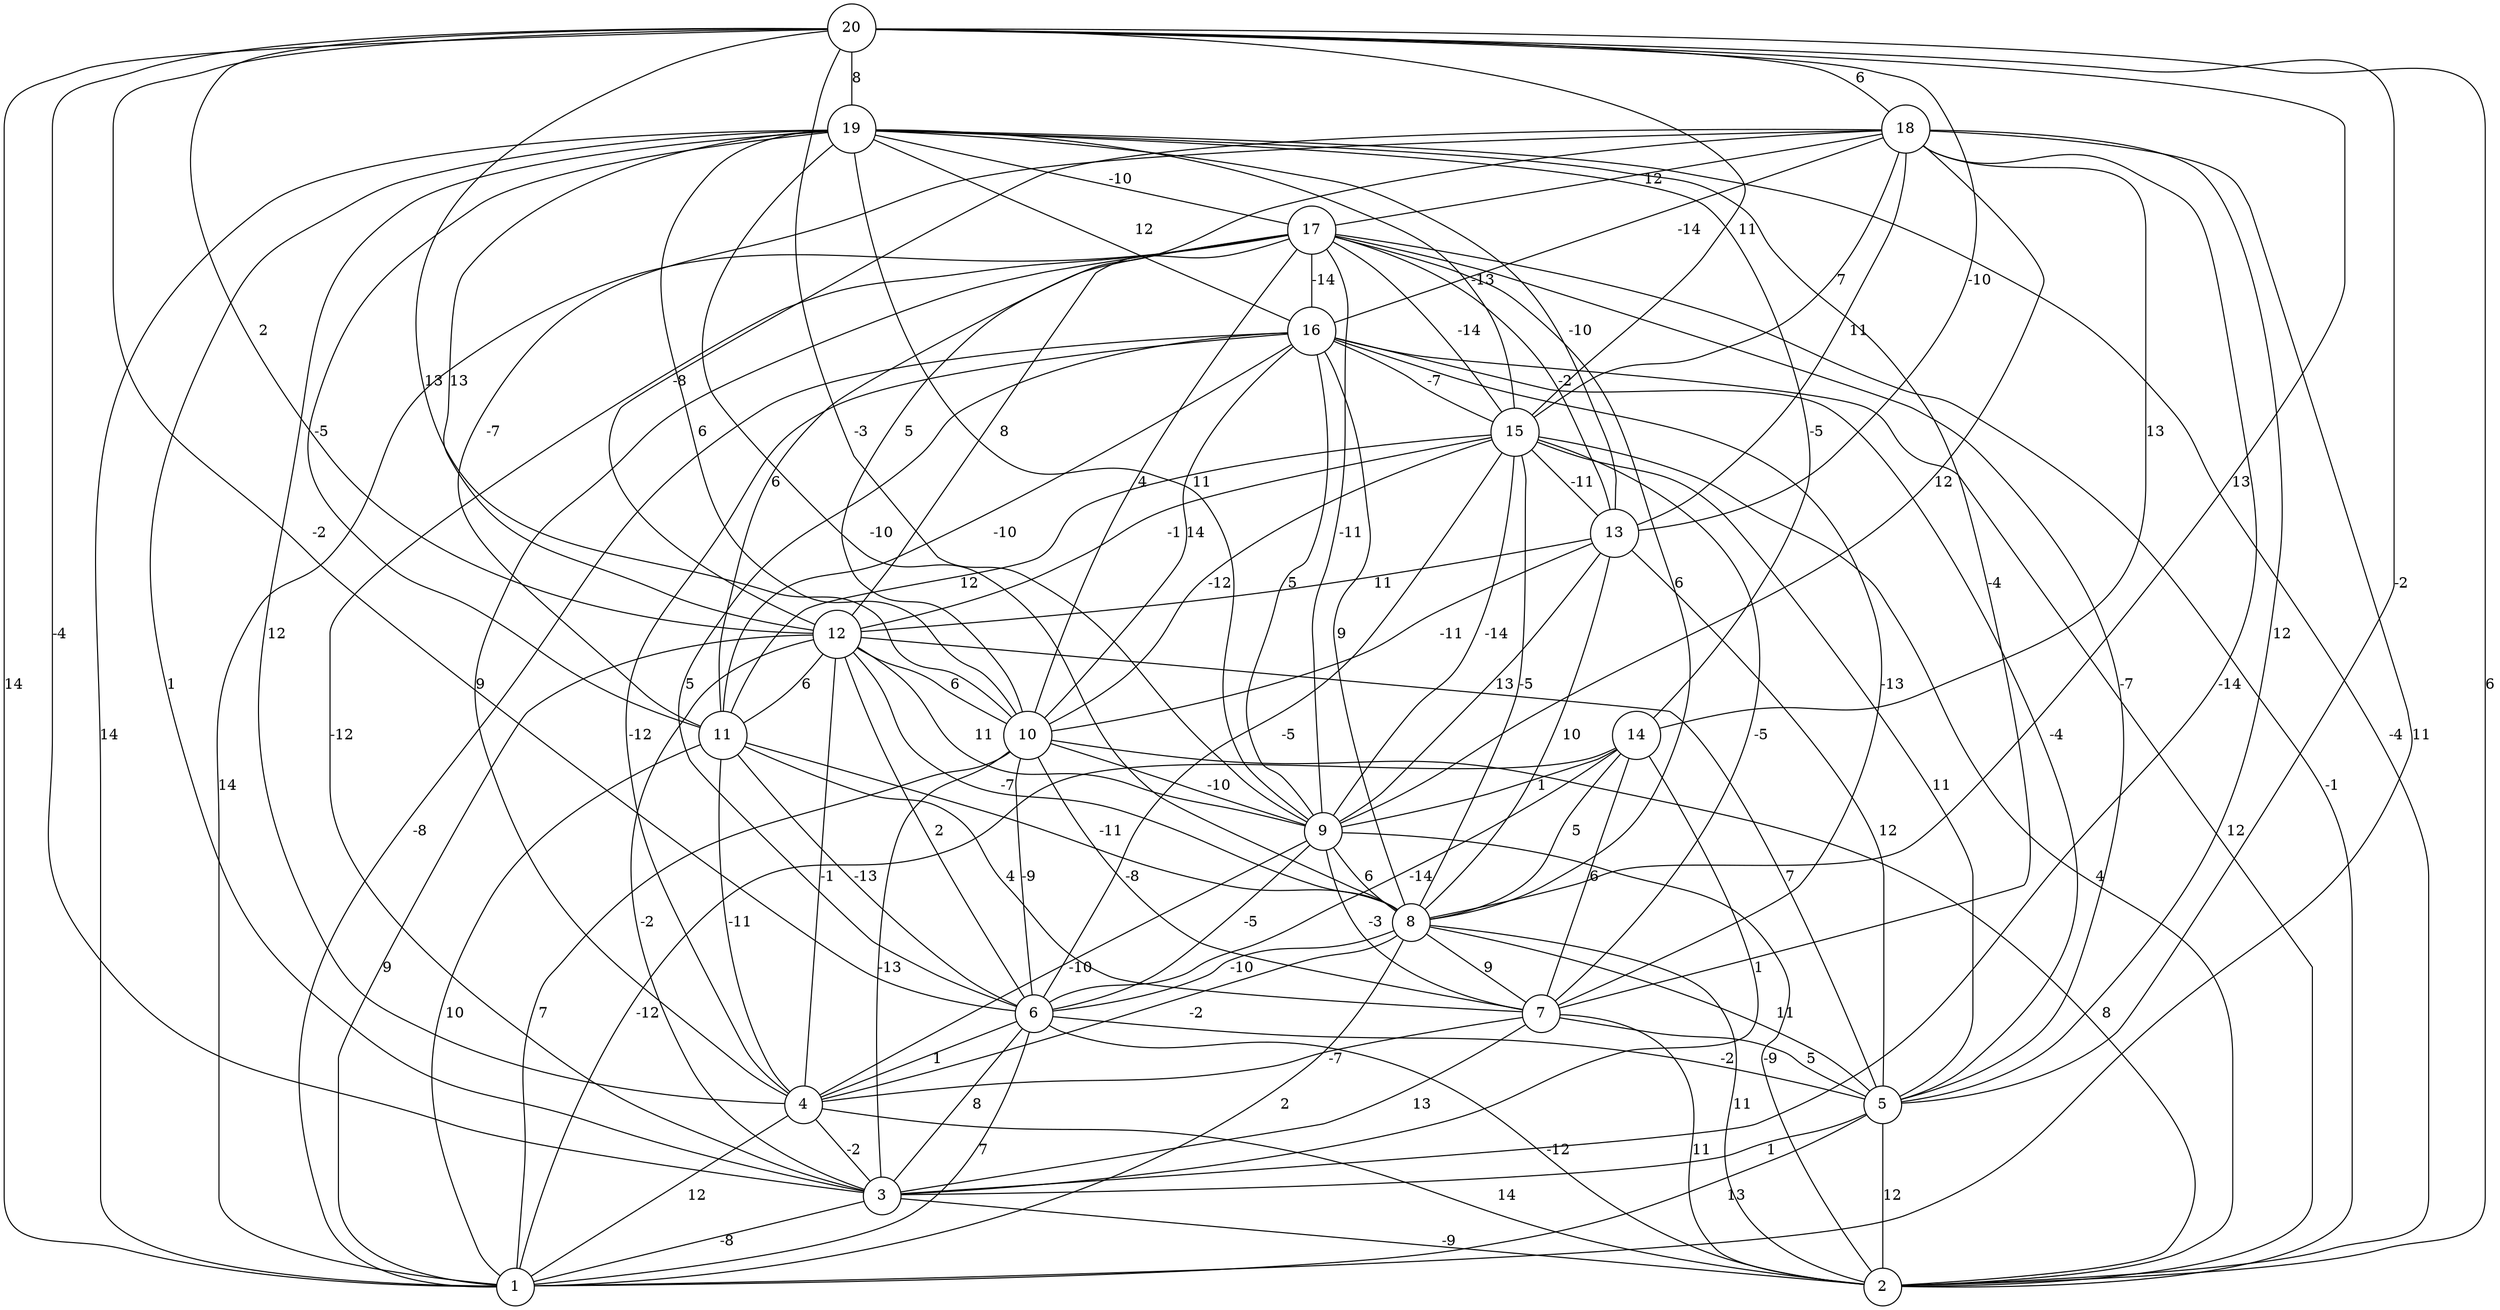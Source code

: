 graph { 
	 fontname="Helvetica,Arial,sans-serif" 
	 node [shape = circle]; 
	 20 -- 1 [label = "14"];
	 20 -- 2 [label = "6"];
	 20 -- 3 [label = "-4"];
	 20 -- 5 [label = "-2"];
	 20 -- 6 [label = "-2"];
	 20 -- 8 [label = "13"];
	 20 -- 9 [label = "-3"];
	 20 -- 10 [label = "13"];
	 20 -- 12 [label = "2"];
	 20 -- 13 [label = "-10"];
	 20 -- 15 [label = "11"];
	 20 -- 18 [label = "6"];
	 20 -- 19 [label = "8"];
	 19 -- 1 [label = "14"];
	 19 -- 2 [label = "-4"];
	 19 -- 3 [label = "1"];
	 19 -- 4 [label = "12"];
	 19 -- 7 [label = "-4"];
	 19 -- 8 [label = "-10"];
	 19 -- 9 [label = "11"];
	 19 -- 10 [label = "6"];
	 19 -- 11 [label = "-5"];
	 19 -- 12 [label = "13"];
	 19 -- 13 [label = "-10"];
	 19 -- 14 [label = "-5"];
	 19 -- 15 [label = "-13"];
	 19 -- 16 [label = "12"];
	 19 -- 17 [label = "-10"];
	 18 -- 1 [label = "11"];
	 18 -- 3 [label = "-14"];
	 18 -- 5 [label = "12"];
	 18 -- 9 [label = "12"];
	 18 -- 10 [label = "5"];
	 18 -- 11 [label = "-7"];
	 18 -- 12 [label = "-8"];
	 18 -- 13 [label = "11"];
	 18 -- 14 [label = "13"];
	 18 -- 15 [label = "7"];
	 18 -- 16 [label = "-14"];
	 18 -- 17 [label = "12"];
	 17 -- 1 [label = "14"];
	 17 -- 2 [label = "-1"];
	 17 -- 3 [label = "-12"];
	 17 -- 4 [label = "9"];
	 17 -- 5 [label = "-7"];
	 17 -- 8 [label = "6"];
	 17 -- 9 [label = "-11"];
	 17 -- 10 [label = "4"];
	 17 -- 11 [label = "6"];
	 17 -- 12 [label = "8"];
	 17 -- 13 [label = "-2"];
	 17 -- 15 [label = "-14"];
	 17 -- 16 [label = "-14"];
	 16 -- 1 [label = "-8"];
	 16 -- 2 [label = "12"];
	 16 -- 4 [label = "-12"];
	 16 -- 5 [label = "-4"];
	 16 -- 6 [label = "5"];
	 16 -- 7 [label = "-13"];
	 16 -- 8 [label = "9"];
	 16 -- 9 [label = "5"];
	 16 -- 10 [label = "14"];
	 16 -- 11 [label = "-10"];
	 16 -- 15 [label = "-7"];
	 15 -- 2 [label = "4"];
	 15 -- 5 [label = "11"];
	 15 -- 6 [label = "-5"];
	 15 -- 7 [label = "-5"];
	 15 -- 8 [label = "-5"];
	 15 -- 9 [label = "-14"];
	 15 -- 10 [label = "-12"];
	 15 -- 11 [label = "12"];
	 15 -- 12 [label = "-1"];
	 15 -- 13 [label = "-11"];
	 14 -- 1 [label = "-12"];
	 14 -- 3 [label = "1"];
	 14 -- 6 [label = "-14"];
	 14 -- 7 [label = "6"];
	 14 -- 8 [label = "5"];
	 14 -- 9 [label = "1"];
	 13 -- 5 [label = "12"];
	 13 -- 8 [label = "10"];
	 13 -- 9 [label = "13"];
	 13 -- 10 [label = "-11"];
	 13 -- 12 [label = "11"];
	 12 -- 1 [label = "9"];
	 12 -- 3 [label = "-2"];
	 12 -- 4 [label = "-1"];
	 12 -- 5 [label = "7"];
	 12 -- 6 [label = "2"];
	 12 -- 8 [label = "-7"];
	 12 -- 9 [label = "11"];
	 12 -- 10 [label = "6"];
	 12 -- 11 [label = "6"];
	 11 -- 1 [label = "10"];
	 11 -- 4 [label = "-11"];
	 11 -- 6 [label = "-13"];
	 11 -- 7 [label = "4"];
	 11 -- 8 [label = "-11"];
	 10 -- 1 [label = "7"];
	 10 -- 2 [label = "8"];
	 10 -- 3 [label = "-13"];
	 10 -- 6 [label = "-9"];
	 10 -- 7 [label = "-8"];
	 10 -- 9 [label = "-10"];
	 9 -- 2 [label = "-9"];
	 9 -- 4 [label = "-10"];
	 9 -- 6 [label = "-5"];
	 9 -- 7 [label = "-3"];
	 9 -- 8 [label = "6"];
	 8 -- 1 [label = "2"];
	 8 -- 2 [label = "11"];
	 8 -- 4 [label = "-2"];
	 8 -- 5 [label = "11"];
	 8 -- 6 [label = "-10"];
	 8 -- 7 [label = "9"];
	 7 -- 2 [label = "11"];
	 7 -- 3 [label = "13"];
	 7 -- 4 [label = "-7"];
	 7 -- 5 [label = "5"];
	 6 -- 1 [label = "7"];
	 6 -- 2 [label = "-12"];
	 6 -- 3 [label = "8"];
	 6 -- 4 [label = "1"];
	 6 -- 5 [label = "-2"];
	 5 -- 1 [label = "13"];
	 5 -- 2 [label = "12"];
	 5 -- 3 [label = "1"];
	 4 -- 1 [label = "12"];
	 4 -- 2 [label = "14"];
	 4 -- 3 [label = "-2"];
	 3 -- 1 [label = "-8"];
	 3 -- 2 [label = "-9"];
	 1;
	 2;
	 3;
	 4;
	 5;
	 6;
	 7;
	 8;
	 9;
	 10;
	 11;
	 12;
	 13;
	 14;
	 15;
	 16;
	 17;
	 18;
	 19;
	 20;
}
